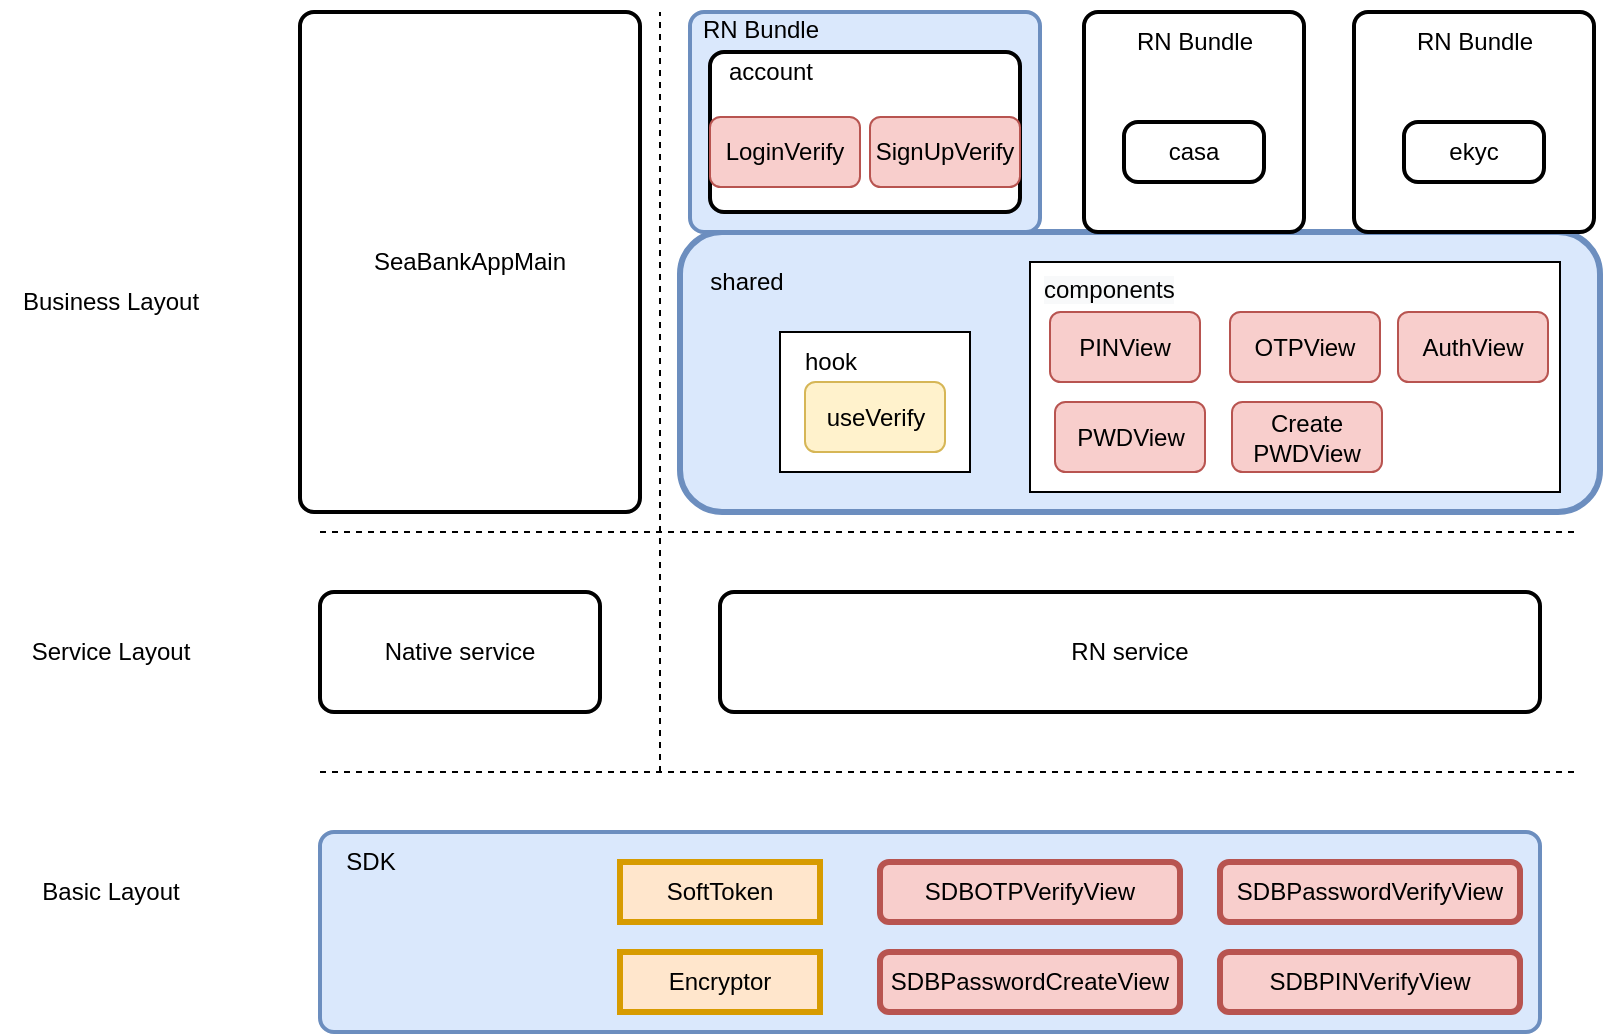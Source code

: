 <mxfile version="21.7.5" type="github" pages="3">
  <diagram id="J08z-moq-4YXgrF1eUB3" name="第 1 页">
    <mxGraphModel dx="2069" dy="789" grid="1" gridSize="10" guides="1" tooltips="1" connect="1" arrows="1" fold="1" page="1" pageScale="1" pageWidth="827" pageHeight="1169" math="0" shadow="0">
      <root>
        <mxCell id="0" />
        <mxCell id="1" parent="0" />
        <mxCell id="bJTVgxnDyHc0i6QxKm_M-24" value="" style="rounded=1;whiteSpace=wrap;html=1;fillColor=#dae8fc;strokeColor=#6c8ebf;strokeWidth=3;" parent="1" vertex="1">
          <mxGeometry x="230" y="130" width="460" height="140" as="geometry" />
        </mxCell>
        <mxCell id="bJTVgxnDyHc0i6QxKm_M-31" value="" style="whiteSpace=wrap;html=1;" parent="1" vertex="1">
          <mxGeometry x="405" y="145" width="265" height="115" as="geometry" />
        </mxCell>
        <mxCell id="bJTVgxnDyHc0i6QxKm_M-1" value="&lt;span style=&quot;&quot;&gt;SeaBankAppMain&lt;/span&gt;" style="rounded=1;whiteSpace=wrap;html=1;absoluteArcSize=1;arcSize=14;strokeWidth=2;" parent="1" vertex="1">
          <mxGeometry x="40" y="20" width="170" height="250" as="geometry" />
        </mxCell>
        <mxCell id="bJTVgxnDyHc0i6QxKm_M-2" value="" style="rounded=1;whiteSpace=wrap;html=1;absoluteArcSize=1;arcSize=14;strokeWidth=2;fillColor=#dae8fc;strokeColor=#6c8ebf;" parent="1" vertex="1">
          <mxGeometry x="235" y="20" width="175" height="110" as="geometry" />
        </mxCell>
        <mxCell id="bJTVgxnDyHc0i6QxKm_M-3" value="RN Bundle" style="text;html=1;align=center;verticalAlign=middle;resizable=0;points=[];autosize=1;strokeColor=none;fillColor=none;" parent="1" vertex="1">
          <mxGeometry x="230" y="14" width="80" height="30" as="geometry" />
        </mxCell>
        <mxCell id="bJTVgxnDyHc0i6QxKm_M-5" value="" style="rounded=1;whiteSpace=wrap;html=1;absoluteArcSize=1;arcSize=14;strokeWidth=2;" parent="1" vertex="1">
          <mxGeometry x="432" y="20" width="110" height="110" as="geometry" />
        </mxCell>
        <mxCell id="bJTVgxnDyHc0i6QxKm_M-6" value="RN Bundle" style="text;html=1;align=center;verticalAlign=middle;resizable=0;points=[];autosize=1;strokeColor=none;fillColor=none;" parent="1" vertex="1">
          <mxGeometry x="447" y="20" width="80" height="30" as="geometry" />
        </mxCell>
        <mxCell id="bJTVgxnDyHc0i6QxKm_M-7" value="" style="rounded=1;whiteSpace=wrap;html=1;absoluteArcSize=1;arcSize=14;strokeWidth=2;" parent="1" vertex="1">
          <mxGeometry x="567" y="20" width="120" height="110" as="geometry" />
        </mxCell>
        <mxCell id="bJTVgxnDyHc0i6QxKm_M-8" value="RN Bundle" style="text;html=1;align=center;verticalAlign=middle;resizable=0;points=[];autosize=1;strokeColor=none;fillColor=none;" parent="1" vertex="1">
          <mxGeometry x="587" y="20" width="80" height="30" as="geometry" />
        </mxCell>
        <mxCell id="bJTVgxnDyHc0i6QxKm_M-9" value="" style="rounded=1;whiteSpace=wrap;html=1;absoluteArcSize=1;arcSize=14;strokeWidth=2;" parent="1" vertex="1">
          <mxGeometry x="245" y="40" width="155" height="80" as="geometry" />
        </mxCell>
        <mxCell id="bJTVgxnDyHc0i6QxKm_M-11" value="&lt;span style=&quot;&quot;&gt;casa&lt;/span&gt;" style="rounded=1;whiteSpace=wrap;html=1;absoluteArcSize=1;arcSize=14;strokeWidth=2;" parent="1" vertex="1">
          <mxGeometry x="452" y="75" width="70" height="30" as="geometry" />
        </mxCell>
        <mxCell id="bJTVgxnDyHc0i6QxKm_M-12" value="&lt;span style=&quot;&quot;&gt;ekyc&lt;/span&gt;" style="rounded=1;whiteSpace=wrap;html=1;absoluteArcSize=1;arcSize=14;strokeWidth=2;" parent="1" vertex="1">
          <mxGeometry x="592" y="75" width="70" height="30" as="geometry" />
        </mxCell>
        <mxCell id="bJTVgxnDyHc0i6QxKm_M-14" value="Business Layout" style="text;html=1;align=center;verticalAlign=middle;resizable=0;points=[];autosize=1;strokeColor=none;fillColor=none;" parent="1" vertex="1">
          <mxGeometry x="-110" y="150" width="110" height="30" as="geometry" />
        </mxCell>
        <mxCell id="bJTVgxnDyHc0i6QxKm_M-15" value="Native service" style="rounded=1;whiteSpace=wrap;html=1;absoluteArcSize=1;arcSize=14;strokeWidth=2;" parent="1" vertex="1">
          <mxGeometry x="50" y="310" width="140" height="60" as="geometry" />
        </mxCell>
        <mxCell id="bJTVgxnDyHc0i6QxKm_M-16" value="RN service" style="rounded=1;whiteSpace=wrap;html=1;absoluteArcSize=1;arcSize=14;strokeWidth=2;" parent="1" vertex="1">
          <mxGeometry x="250" y="310" width="410" height="60" as="geometry" />
        </mxCell>
        <mxCell id="bJTVgxnDyHc0i6QxKm_M-18" value="" style="rounded=1;whiteSpace=wrap;html=1;absoluteArcSize=1;arcSize=14;strokeWidth=2;fillColor=#dae8fc;strokeColor=#6c8ebf;" parent="1" vertex="1">
          <mxGeometry x="50" y="430" width="610" height="100" as="geometry" />
        </mxCell>
        <mxCell id="bJTVgxnDyHc0i6QxKm_M-19" value="Service Layout" style="text;html=1;align=center;verticalAlign=middle;resizable=0;points=[];autosize=1;strokeColor=none;fillColor=none;" parent="1" vertex="1">
          <mxGeometry x="-105" y="325" width="100" height="30" as="geometry" />
        </mxCell>
        <mxCell id="bJTVgxnDyHc0i6QxKm_M-20" value="Basic Layout" style="text;html=1;align=center;verticalAlign=middle;resizable=0;points=[];autosize=1;strokeColor=none;fillColor=none;" parent="1" vertex="1">
          <mxGeometry x="-100" y="445" width="90" height="30" as="geometry" />
        </mxCell>
        <mxCell id="bJTVgxnDyHc0i6QxKm_M-21" value="" style="endArrow=none;dashed=1;html=1;rounded=0;" parent="1" edge="1">
          <mxGeometry width="50" height="50" relative="1" as="geometry">
            <mxPoint x="220" y="400" as="sourcePoint" />
            <mxPoint x="220" y="20" as="targetPoint" />
          </mxGeometry>
        </mxCell>
        <mxCell id="bJTVgxnDyHc0i6QxKm_M-22" value="" style="endArrow=none;dashed=1;html=1;rounded=0;" parent="1" edge="1">
          <mxGeometry width="50" height="50" relative="1" as="geometry">
            <mxPoint x="50" y="280" as="sourcePoint" />
            <mxPoint x="680" y="280" as="targetPoint" />
          </mxGeometry>
        </mxCell>
        <mxCell id="bJTVgxnDyHc0i6QxKm_M-23" value="" style="endArrow=none;dashed=1;html=1;rounded=0;" parent="1" edge="1">
          <mxGeometry width="50" height="50" relative="1" as="geometry">
            <mxPoint x="50" y="400" as="sourcePoint" />
            <mxPoint x="680" y="400" as="targetPoint" />
          </mxGeometry>
        </mxCell>
        <mxCell id="bJTVgxnDyHc0i6QxKm_M-25" value="shared" style="text;html=1;align=center;verticalAlign=middle;resizable=0;points=[];autosize=1;strokeColor=none;fillColor=none;" parent="1" vertex="1">
          <mxGeometry x="232.5" y="140" width="60" height="30" as="geometry" />
        </mxCell>
        <mxCell id="bJTVgxnDyHc0i6QxKm_M-29" value="PINView" style="rounded=1;whiteSpace=wrap;html=1;fillColor=#f8cecc;strokeColor=#b85450;" parent="1" vertex="1">
          <mxGeometry x="415" y="170" width="75" height="35" as="geometry" />
        </mxCell>
        <mxCell id="bJTVgxnDyHc0i6QxKm_M-30" value="OTPView" style="rounded=1;whiteSpace=wrap;html=1;fillColor=#f8cecc;strokeColor=#b85450;" parent="1" vertex="1">
          <mxGeometry x="505" y="170" width="75" height="35" as="geometry" />
        </mxCell>
        <mxCell id="bJTVgxnDyHc0i6QxKm_M-32" value="&lt;meta charset=&quot;utf-8&quot;&gt;&lt;span style=&quot;color: rgb(0, 0, 0); font-family: Helvetica; font-size: 12px; font-style: normal; font-variant-ligatures: normal; font-variant-caps: normal; font-weight: 400; letter-spacing: normal; orphans: 2; text-align: center; text-indent: 0px; text-transform: none; widows: 2; word-spacing: 0px; -webkit-text-stroke-width: 0px; background-color: rgb(248, 249, 250); text-decoration-thickness: initial; text-decoration-style: initial; text-decoration-color: initial; float: none; display: inline !important;&quot;&gt;components&lt;/span&gt;" style="text;whiteSpace=wrap;html=1;" parent="1" vertex="1">
          <mxGeometry x="410" y="145" width="100" height="40" as="geometry" />
        </mxCell>
        <mxCell id="bJTVgxnDyHc0i6QxKm_M-33" value="PWDView" style="rounded=1;whiteSpace=wrap;html=1;fillColor=#f8cecc;strokeColor=#b85450;" parent="1" vertex="1">
          <mxGeometry x="417.5" y="215" width="75" height="35" as="geometry" />
        </mxCell>
        <mxCell id="bJTVgxnDyHc0i6QxKm_M-34" value="" style="whiteSpace=wrap;html=1;" parent="1" vertex="1">
          <mxGeometry x="280" y="180" width="95" height="70" as="geometry" />
        </mxCell>
        <mxCell id="bJTVgxnDyHc0i6QxKm_M-35" value="&lt;span style=&quot;&quot;&gt;hook&lt;/span&gt;" style="text;html=1;align=center;verticalAlign=middle;resizable=0;points=[];autosize=1;strokeColor=none;fillColor=none;" parent="1" vertex="1">
          <mxGeometry x="280" y="180" width="50" height="30" as="geometry" />
        </mxCell>
        <mxCell id="bJTVgxnDyHc0i6QxKm_M-36" value="useVerify" style="rounded=1;whiteSpace=wrap;html=1;fillColor=#fff2cc;strokeColor=#d6b656;" parent="1" vertex="1">
          <mxGeometry x="292.5" y="205" width="70" height="35" as="geometry" />
        </mxCell>
        <mxCell id="bJTVgxnDyHc0i6QxKm_M-37" value="Create PWDView" style="rounded=1;whiteSpace=wrap;html=1;fillColor=#f8cecc;strokeColor=#b85450;" parent="1" vertex="1">
          <mxGeometry x="506" y="215" width="75" height="35" as="geometry" />
        </mxCell>
        <mxCell id="bJTVgxnDyHc0i6QxKm_M-38" value="SDBOTPVerifyView" style="rounded=1;whiteSpace=wrap;html=1;strokeWidth=3;fillColor=#f8cecc;strokeColor=#b85450;" parent="1" vertex="1">
          <mxGeometry x="330" y="445" width="150" height="30" as="geometry" />
        </mxCell>
        <mxCell id="bJTVgxnDyHc0i6QxKm_M-40" value="SDBPasswordVerifyView" style="rounded=1;whiteSpace=wrap;html=1;strokeWidth=3;fillColor=#f8cecc;strokeColor=#b85450;" parent="1" vertex="1">
          <mxGeometry x="500" y="445" width="150" height="30" as="geometry" />
        </mxCell>
        <mxCell id="bJTVgxnDyHc0i6QxKm_M-41" value="SDBPasswordCreateView" style="rounded=1;whiteSpace=wrap;html=1;strokeWidth=3;fillColor=#f8cecc;strokeColor=#b85450;" parent="1" vertex="1">
          <mxGeometry x="330" y="490" width="150" height="30" as="geometry" />
        </mxCell>
        <mxCell id="bJTVgxnDyHc0i6QxKm_M-42" value="SDBPINVerifyView" style="rounded=1;whiteSpace=wrap;html=1;strokeWidth=3;fillColor=#f8cecc;strokeColor=#b85450;" parent="1" vertex="1">
          <mxGeometry x="500" y="490" width="150" height="30" as="geometry" />
        </mxCell>
        <mxCell id="bJTVgxnDyHc0i6QxKm_M-43" value="&lt;span style=&quot;&quot;&gt;SDK&lt;/span&gt;" style="text;html=1;align=center;verticalAlign=middle;resizable=0;points=[];autosize=1;strokeColor=none;fillColor=none;" parent="1" vertex="1">
          <mxGeometry x="50" y="430" width="50" height="30" as="geometry" />
        </mxCell>
        <mxCell id="bJTVgxnDyHc0i6QxKm_M-44" value="SoftToken" style="whiteSpace=wrap;html=1;strokeWidth=3;fillColor=#ffe6cc;strokeColor=#d79b00;" parent="1" vertex="1">
          <mxGeometry x="200" y="445" width="100" height="30" as="geometry" />
        </mxCell>
        <mxCell id="bJTVgxnDyHc0i6QxKm_M-45" value="Encryptor" style="whiteSpace=wrap;html=1;strokeWidth=3;fillColor=#ffe6cc;strokeColor=#d79b00;" parent="1" vertex="1">
          <mxGeometry x="200" y="490" width="100" height="30" as="geometry" />
        </mxCell>
        <mxCell id="VOsG1k_2_-ozErprW9ac-1" value="AuthView" style="rounded=1;whiteSpace=wrap;html=1;fillColor=#f8cecc;strokeColor=#b85450;" parent="1" vertex="1">
          <mxGeometry x="589" y="170" width="75" height="35" as="geometry" />
        </mxCell>
        <mxCell id="6WeLOK3SUc9M_mdKDQzH-1" value="&lt;span style=&quot;&quot;&gt;account&lt;/span&gt;" style="text;html=1;align=center;verticalAlign=middle;resizable=0;points=[];autosize=1;strokeColor=none;fillColor=none;" parent="1" vertex="1">
          <mxGeometry x="240" y="35" width="70" height="30" as="geometry" />
        </mxCell>
        <mxCell id="6WeLOK3SUc9M_mdKDQzH-2" value="LoginVerify" style="rounded=1;whiteSpace=wrap;html=1;fillColor=#f8cecc;strokeColor=#b85450;" parent="1" vertex="1">
          <mxGeometry x="245" y="72.5" width="75" height="35" as="geometry" />
        </mxCell>
        <mxCell id="6WeLOK3SUc9M_mdKDQzH-4" value="SignUpVerify" style="rounded=1;whiteSpace=wrap;html=1;fillColor=#f8cecc;strokeColor=#b85450;" parent="1" vertex="1">
          <mxGeometry x="325" y="72.5" width="75" height="35" as="geometry" />
        </mxCell>
      </root>
    </mxGraphModel>
  </diagram>
  <diagram id="JlBzapMkMnhKEx33i8jG" name="第 2 页">
    <mxGraphModel dx="1242" dy="789" grid="1" gridSize="10" guides="1" tooltips="1" connect="1" arrows="1" fold="1" page="1" pageScale="1" pageWidth="827" pageHeight="1169" math="0" shadow="0">
      <root>
        <mxCell id="0" />
        <mxCell id="1" parent="0" />
        <mxCell id="Y3pnZz7cQrLOSk_6JpkV-1" value="BE&lt;br&gt;认证开始" style="rounded=1;whiteSpace=wrap;html=1;" vertex="1" parent="1">
          <mxGeometry x="150" y="160" width="120" height="60" as="geometry" />
        </mxCell>
        <mxCell id="Y3pnZz7cQrLOSk_6JpkV-2" value="BD&lt;br&gt;认证结束" style="rounded=1;whiteSpace=wrap;html=1;" vertex="1" parent="1">
          <mxGeometry x="330" y="160" width="120" height="60" as="geometry" />
        </mxCell>
        <mxCell id="Y3pnZz7cQrLOSk_6JpkV-3" value="BP&lt;br&gt;PIN认证" style="rounded=1;whiteSpace=wrap;html=1;" vertex="1" parent="1">
          <mxGeometry x="150" y="250" width="120" height="60" as="geometry" />
        </mxCell>
        <mxCell id="Y3pnZz7cQrLOSk_6JpkV-4" value="BPST&lt;br&gt;PIN+ST认证" style="rounded=1;whiteSpace=wrap;html=1;" vertex="1" parent="1">
          <mxGeometry x="330" y="250" width="120" height="60" as="geometry" />
        </mxCell>
        <mxCell id="Y3pnZz7cQrLOSk_6JpkV-5" value="BOP&lt;br&gt;one-time-pin认证" style="rounded=1;whiteSpace=wrap;html=1;" vertex="1" parent="1">
          <mxGeometry x="510" y="250" width="120" height="60" as="geometry" />
        </mxCell>
        <mxCell id="Y3pnZz7cQrLOSk_6JpkV-7" value="BSO&lt;br&gt;OTP认证" style="rounded=1;whiteSpace=wrap;html=1;" vertex="1" parent="1">
          <mxGeometry x="150" y="340" width="120" height="60" as="geometry" />
        </mxCell>
        <mxCell id="Y3pnZz7cQrLOSk_6JpkV-8" value="BSON&lt;br&gt;新手机OTP认证" style="rounded=1;whiteSpace=wrap;html=1;" vertex="1" parent="1">
          <mxGeometry x="330" y="340" width="120" height="60" as="geometry" />
        </mxCell>
        <mxCell id="Y3pnZz7cQrLOSk_6JpkV-9" value="BEO&lt;br&gt;Email OTP+ST认证" style="rounded=1;whiteSpace=wrap;html=1;" vertex="1" parent="1">
          <mxGeometry x="150" y="430" width="120" height="60" as="geometry" />
        </mxCell>
        <mxCell id="Y3pnZz7cQrLOSk_6JpkV-10" value="BSOT&lt;br&gt;OTP+ST认证" style="rounded=1;whiteSpace=wrap;html=1;" vertex="1" parent="1">
          <mxGeometry x="510" y="340" width="120" height="60" as="geometry" />
        </mxCell>
        <mxCell id="Y3pnZz7cQrLOSk_6JpkV-11" value="阶段标识" style="text;html=1;strokeColor=none;fillColor=none;align=center;verticalAlign=middle;whiteSpace=wrap;rounded=0;" vertex="1" parent="1">
          <mxGeometry x="50" y="180" width="60" height="30" as="geometry" />
        </mxCell>
        <mxCell id="Y3pnZz7cQrLOSk_6JpkV-12" value="PIN标识" style="text;html=1;strokeColor=none;fillColor=none;align=center;verticalAlign=middle;whiteSpace=wrap;rounded=0;" vertex="1" parent="1">
          <mxGeometry x="50" y="265" width="60" height="30" as="geometry" />
        </mxCell>
        <mxCell id="Y3pnZz7cQrLOSk_6JpkV-13" value="手机OTP" style="text;html=1;strokeColor=none;fillColor=none;align=center;verticalAlign=middle;whiteSpace=wrap;rounded=0;" vertex="1" parent="1">
          <mxGeometry x="50" y="350" width="60" height="30" as="geometry" />
        </mxCell>
        <mxCell id="Y3pnZz7cQrLOSk_6JpkV-14" value="邮箱OTP" style="text;html=1;strokeColor=none;fillColor=none;align=center;verticalAlign=middle;whiteSpace=wrap;rounded=0;" vertex="1" parent="1">
          <mxGeometry x="50" y="445" width="60" height="30" as="geometry" />
        </mxCell>
        <mxCell id="Y3pnZz7cQrLOSk_6JpkV-16" value="BST&lt;br&gt;ST认证" style="rounded=1;whiteSpace=wrap;html=1;" vertex="1" parent="1">
          <mxGeometry x="150" y="524.5" width="120" height="60" as="geometry" />
        </mxCell>
        <mxCell id="Y3pnZz7cQrLOSk_6JpkV-17" value="soft-token" style="text;html=1;strokeColor=none;fillColor=none;align=center;verticalAlign=middle;whiteSpace=wrap;rounded=0;" vertex="1" parent="1">
          <mxGeometry x="50" y="539.5" width="60" height="30" as="geometry" />
        </mxCell>
        <mxCell id="Y3pnZz7cQrLOSk_6JpkV-18" value="BPW&lt;br&gt;密码认证" style="rounded=1;whiteSpace=wrap;html=1;" vertex="1" parent="1">
          <mxGeometry x="150" y="620" width="120" height="60" as="geometry" />
        </mxCell>
        <mxCell id="Y3pnZz7cQrLOSk_6JpkV-19" value="BPWST&lt;br&gt;密码+ST认证" style="rounded=1;whiteSpace=wrap;html=1;" vertex="1" parent="1">
          <mxGeometry x="330" y="620" width="120" height="60" as="geometry" />
        </mxCell>
        <mxCell id="Y3pnZz7cQrLOSk_6JpkV-20" value="BOPW&lt;br&gt;one-time-pw认证" style="rounded=1;whiteSpace=wrap;html=1;" vertex="1" parent="1">
          <mxGeometry x="510" y="620" width="120" height="60" as="geometry" />
        </mxCell>
        <mxCell id="Y3pnZz7cQrLOSk_6JpkV-21" value="密码标识" style="text;html=1;strokeColor=none;fillColor=none;align=center;verticalAlign=middle;whiteSpace=wrap;rounded=0;" vertex="1" parent="1">
          <mxGeometry x="50" y="635" width="60" height="30" as="geometry" />
        </mxCell>
        <mxCell id="Y3pnZz7cQrLOSk_6JpkV-22" value="生物指纹" style="text;html=1;strokeColor=none;fillColor=none;align=center;verticalAlign=middle;whiteSpace=wrap;rounded=0;" vertex="1" parent="1">
          <mxGeometry x="50" y="720" width="60" height="30" as="geometry" />
        </mxCell>
        <mxCell id="Y3pnZz7cQrLOSk_6JpkV-23" value="BTI&lt;br&gt;生物指纹认证" style="rounded=1;whiteSpace=wrap;html=1;" vertex="1" parent="1">
          <mxGeometry x="150" y="710" width="120" height="60" as="geometry" />
        </mxCell>
        <mxCell id="Y3pnZz7cQrLOSk_6JpkV-24" value="BFI&lt;br&gt;生物人脸认证" style="rounded=1;whiteSpace=wrap;html=1;" vertex="1" parent="1">
          <mxGeometry x="330" y="710" width="120" height="60" as="geometry" />
        </mxCell>
        <mxCell id="Y3pnZz7cQrLOSk_6JpkV-25" value="BSV&lt;br&gt;人脸识别认证" style="rounded=1;whiteSpace=wrap;html=1;" vertex="1" parent="1">
          <mxGeometry x="510" y="710" width="120" height="60" as="geometry" />
        </mxCell>
        <mxCell id="Y3pnZz7cQrLOSk_6JpkV-26" value="多选认证" style="text;html=1;strokeColor=none;fillColor=none;align=center;verticalAlign=middle;whiteSpace=wrap;rounded=0;" vertex="1" parent="1">
          <mxGeometry x="50" y="810" width="60" height="30" as="geometry" />
        </mxCell>
        <mxCell id="Y3pnZz7cQrLOSk_6JpkV-27" value="BO&lt;br&gt;Email/Phone OTP" style="rounded=1;whiteSpace=wrap;html=1;" vertex="1" parent="1">
          <mxGeometry x="150" y="795" width="120" height="60" as="geometry" />
        </mxCell>
        <mxCell id="Y3pnZz7cQrLOSk_6JpkV-28" value="BPWFV&lt;br&gt;密码/人脸识别" style="rounded=1;whiteSpace=wrap;html=1;" vertex="1" parent="1">
          <mxGeometry x="330" y="795" width="120" height="60" as="geometry" />
        </mxCell>
        <mxCell id="Y3pnZz7cQrLOSk_6JpkV-29" value="BPFV&lt;br&gt;PIN/人脸识别" style="rounded=1;whiteSpace=wrap;html=1;" vertex="1" parent="1">
          <mxGeometry x="510" y="795" width="120" height="60" as="geometry" />
        </mxCell>
        <mxCell id="Y3pnZz7cQrLOSk_6JpkV-30" value="变更步骤" style="text;html=1;strokeColor=none;fillColor=none;align=center;verticalAlign=middle;whiteSpace=wrap;rounded=0;" vertex="1" parent="1">
          <mxGeometry x="50" y="905" width="60" height="30" as="geometry" />
        </mxCell>
        <mxCell id="Y3pnZz7cQrLOSk_6JpkV-31" value="UP_BD&lt;br&gt;更新PIN" style="rounded=1;whiteSpace=wrap;html=1;" vertex="1" parent="1">
          <mxGeometry x="150" y="890" width="120" height="60" as="geometry" />
        </mxCell>
        <mxCell id="Y3pnZz7cQrLOSk_6JpkV-32" value="UPW_BD&lt;br&gt;更新密码" style="rounded=1;whiteSpace=wrap;html=1;" vertex="1" parent="1">
          <mxGeometry x="330" y="890" width="120" height="60" as="geometry" />
        </mxCell>
      </root>
    </mxGraphModel>
  </diagram>
  <diagram id="MAKBgzSBxX3WLAX4dL15" name="第 3 页">
    <mxGraphModel dx="1242" dy="789" grid="1" gridSize="10" guides="1" tooltips="1" connect="1" arrows="1" fold="1" page="1" pageScale="1" pageWidth="827" pageHeight="1169" math="0" shadow="0">
      <root>
        <mxCell id="0" />
        <mxCell id="1" parent="0" />
        <mxCell id="KTHMdIsLZeiqySJyBezl-15" value="" style="edgeStyle=orthogonalEdgeStyle;rounded=0;orthogonalLoop=1;jettySize=auto;html=1;entryX=0;entryY=0.5;entryDx=0;entryDy=0;" edge="1" parent="1" source="KTHMdIsLZeiqySJyBezl-1" target="KTHMdIsLZeiqySJyBezl-3">
          <mxGeometry relative="1" as="geometry" />
        </mxCell>
        <mxCell id="KTHMdIsLZeiqySJyBezl-1" value="Actor" style="shape=umlActor;verticalLabelPosition=bottom;verticalAlign=top;html=1;outlineConnect=0;" vertex="1" parent="1">
          <mxGeometry x="90" y="240" width="30" height="60" as="geometry" />
        </mxCell>
        <mxCell id="KTHMdIsLZeiqySJyBezl-5" value="" style="edgeStyle=orthogonalEdgeStyle;rounded=0;orthogonalLoop=1;jettySize=auto;html=1;" edge="1" parent="1" source="KTHMdIsLZeiqySJyBezl-3">
          <mxGeometry relative="1" as="geometry">
            <mxPoint x="400" y="270" as="targetPoint" />
          </mxGeometry>
        </mxCell>
        <mxCell id="KTHMdIsLZeiqySJyBezl-8" value="忘记PIN" style="edgeLabel;html=1;align=center;verticalAlign=middle;resizable=0;points=[];" vertex="1" connectable="0" parent="KTHMdIsLZeiqySJyBezl-5">
          <mxGeometry x="-0.182" y="-1" relative="1" as="geometry">
            <mxPoint y="-1" as="offset" />
          </mxGeometry>
        </mxCell>
        <mxCell id="KTHMdIsLZeiqySJyBezl-3" value="转账认证PIN" style="shape=label;whiteSpace=wrap;html=1;fixedSize=1;rounded=0;" vertex="1" parent="1">
          <mxGeometry x="190" y="240" width="120" height="60" as="geometry" />
        </mxCell>
        <mxCell id="KTHMdIsLZeiqySJyBezl-10" value="" style="edgeStyle=orthogonalEdgeStyle;rounded=0;orthogonalLoop=1;jettySize=auto;html=1;" edge="1" parent="1" source="KTHMdIsLZeiqySJyBezl-6" target="KTHMdIsLZeiqySJyBezl-9">
          <mxGeometry relative="1" as="geometry" />
        </mxCell>
        <mxCell id="KTHMdIsLZeiqySJyBezl-6" value="验证密码" style="shape=label;whiteSpace=wrap;html=1;fixedSize=1;rounded=0;" vertex="1" parent="1">
          <mxGeometry x="400" y="240" width="120" height="60" as="geometry" />
        </mxCell>
        <mxCell id="KTHMdIsLZeiqySJyBezl-9" value="验证人脸" style="shape=label;whiteSpace=wrap;html=1;fixedSize=1;rounded=0;" vertex="1" parent="1">
          <mxGeometry x="600" y="240" width="120" height="60" as="geometry" />
        </mxCell>
        <mxCell id="KTHMdIsLZeiqySJyBezl-11" value="忘记PW" style="edgeLabel;html=1;align=center;verticalAlign=middle;resizable=0;points=[];" vertex="1" connectable="0" parent="1">
          <mxGeometry x="560" y="270" as="geometry">
            <mxPoint x="-7" y="-3" as="offset" />
          </mxGeometry>
        </mxCell>
        <mxCell id="KTHMdIsLZeiqySJyBezl-12" value="BP" style="text;html=1;align=center;verticalAlign=middle;resizable=0;points=[];autosize=1;strokeColor=none;fillColor=none;" vertex="1" parent="1">
          <mxGeometry x="230" y="210" width="40" height="30" as="geometry" />
        </mxCell>
        <mxCell id="KTHMdIsLZeiqySJyBezl-13" value="BPWFV" style="text;html=1;align=center;verticalAlign=middle;resizable=0;points=[];autosize=1;strokeColor=none;fillColor=none;" vertex="1" parent="1">
          <mxGeometry x="420" y="210" width="70" height="30" as="geometry" />
        </mxCell>
        <mxCell id="KTHMdIsLZeiqySJyBezl-14" value="BPFV" style="text;html=1;align=center;verticalAlign=middle;resizable=0;points=[];autosize=1;strokeColor=none;fillColor=none;" vertex="1" parent="1">
          <mxGeometry x="635" y="210" width="50" height="30" as="geometry" />
        </mxCell>
        <mxCell id="KTHMdIsLZeiqySJyBezl-16" value="" style="edgeStyle=orthogonalEdgeStyle;rounded=0;orthogonalLoop=1;jettySize=auto;html=1;entryX=0;entryY=0.5;entryDx=0;entryDy=0;" edge="1" parent="1" source="KTHMdIsLZeiqySJyBezl-17" target="KTHMdIsLZeiqySJyBezl-20">
          <mxGeometry relative="1" as="geometry" />
        </mxCell>
        <mxCell id="KTHMdIsLZeiqySJyBezl-17" value="Actor" style="shape=umlActor;verticalLabelPosition=bottom;verticalAlign=top;html=1;outlineConnect=0;" vertex="1" parent="1">
          <mxGeometry x="90" y="360" width="30" height="60" as="geometry" />
        </mxCell>
        <mxCell id="KTHMdIsLZeiqySJyBezl-18" value="" style="edgeStyle=orthogonalEdgeStyle;rounded=0;orthogonalLoop=1;jettySize=auto;html=1;" edge="1" parent="1" source="KTHMdIsLZeiqySJyBezl-20">
          <mxGeometry relative="1" as="geometry">
            <mxPoint x="400" y="390" as="targetPoint" />
          </mxGeometry>
        </mxCell>
        <mxCell id="KTHMdIsLZeiqySJyBezl-19" value="忘记密码" style="edgeLabel;html=1;align=center;verticalAlign=middle;resizable=0;points=[];" vertex="1" connectable="0" parent="KTHMdIsLZeiqySJyBezl-18">
          <mxGeometry x="-0.182" y="-1" relative="1" as="geometry">
            <mxPoint y="-1" as="offset" />
          </mxGeometry>
        </mxCell>
        <mxCell id="KTHMdIsLZeiqySJyBezl-20" value="转账认证密码" style="shape=label;whiteSpace=wrap;html=1;fixedSize=1;rounded=0;" vertex="1" parent="1">
          <mxGeometry x="190" y="360" width="120" height="60" as="geometry" />
        </mxCell>
        <mxCell id="KTHMdIsLZeiqySJyBezl-21" value="" style="edgeStyle=orthogonalEdgeStyle;rounded=0;orthogonalLoop=1;jettySize=auto;html=1;" edge="1" parent="1" source="KTHMdIsLZeiqySJyBezl-22" target="KTHMdIsLZeiqySJyBezl-23">
          <mxGeometry relative="1" as="geometry" />
        </mxCell>
        <mxCell id="KTHMdIsLZeiqySJyBezl-22" value="验证PIN" style="shape=label;whiteSpace=wrap;html=1;fixedSize=1;rounded=0;" vertex="1" parent="1">
          <mxGeometry x="400" y="360" width="120" height="60" as="geometry" />
        </mxCell>
        <mxCell id="KTHMdIsLZeiqySJyBezl-23" value="验证人脸" style="shape=label;whiteSpace=wrap;html=1;fixedSize=1;rounded=0;" vertex="1" parent="1">
          <mxGeometry x="600" y="360" width="120" height="60" as="geometry" />
        </mxCell>
        <mxCell id="KTHMdIsLZeiqySJyBezl-24" value="忘记PIN" style="edgeLabel;html=1;align=center;verticalAlign=middle;resizable=0;points=[];" vertex="1" connectable="0" parent="1">
          <mxGeometry x="560" y="390" as="geometry">
            <mxPoint x="-7" y="-3" as="offset" />
          </mxGeometry>
        </mxCell>
        <mxCell id="KTHMdIsLZeiqySJyBezl-25" value="BPW" style="text;html=1;align=center;verticalAlign=middle;resizable=0;points=[];autosize=1;strokeColor=none;fillColor=none;" vertex="1" parent="1">
          <mxGeometry x="225" y="330" width="50" height="30" as="geometry" />
        </mxCell>
        <mxCell id="KTHMdIsLZeiqySJyBezl-26" value="BPFV" style="text;html=1;align=center;verticalAlign=middle;resizable=0;points=[];autosize=1;strokeColor=none;fillColor=none;" vertex="1" parent="1">
          <mxGeometry x="430" y="330" width="50" height="30" as="geometry" />
        </mxCell>
        <mxCell id="KTHMdIsLZeiqySJyBezl-27" value="BPWFV" style="text;html=1;align=center;verticalAlign=middle;resizable=0;points=[];autosize=1;strokeColor=none;fillColor=none;" vertex="1" parent="1">
          <mxGeometry x="625" y="330" width="70" height="30" as="geometry" />
        </mxCell>
        <mxCell id="KTHMdIsLZeiqySJyBezl-28" value="多选步骤在不同的场景中需要选择不一样的认证步骤" style="text;html=1;align=center;verticalAlign=middle;resizable=0;points=[];autosize=1;strokeColor=none;fillColor=none;" vertex="1" parent="1">
          <mxGeometry x="80" y="170" width="300" height="30" as="geometry" />
        </mxCell>
      </root>
    </mxGraphModel>
  </diagram>
</mxfile>
